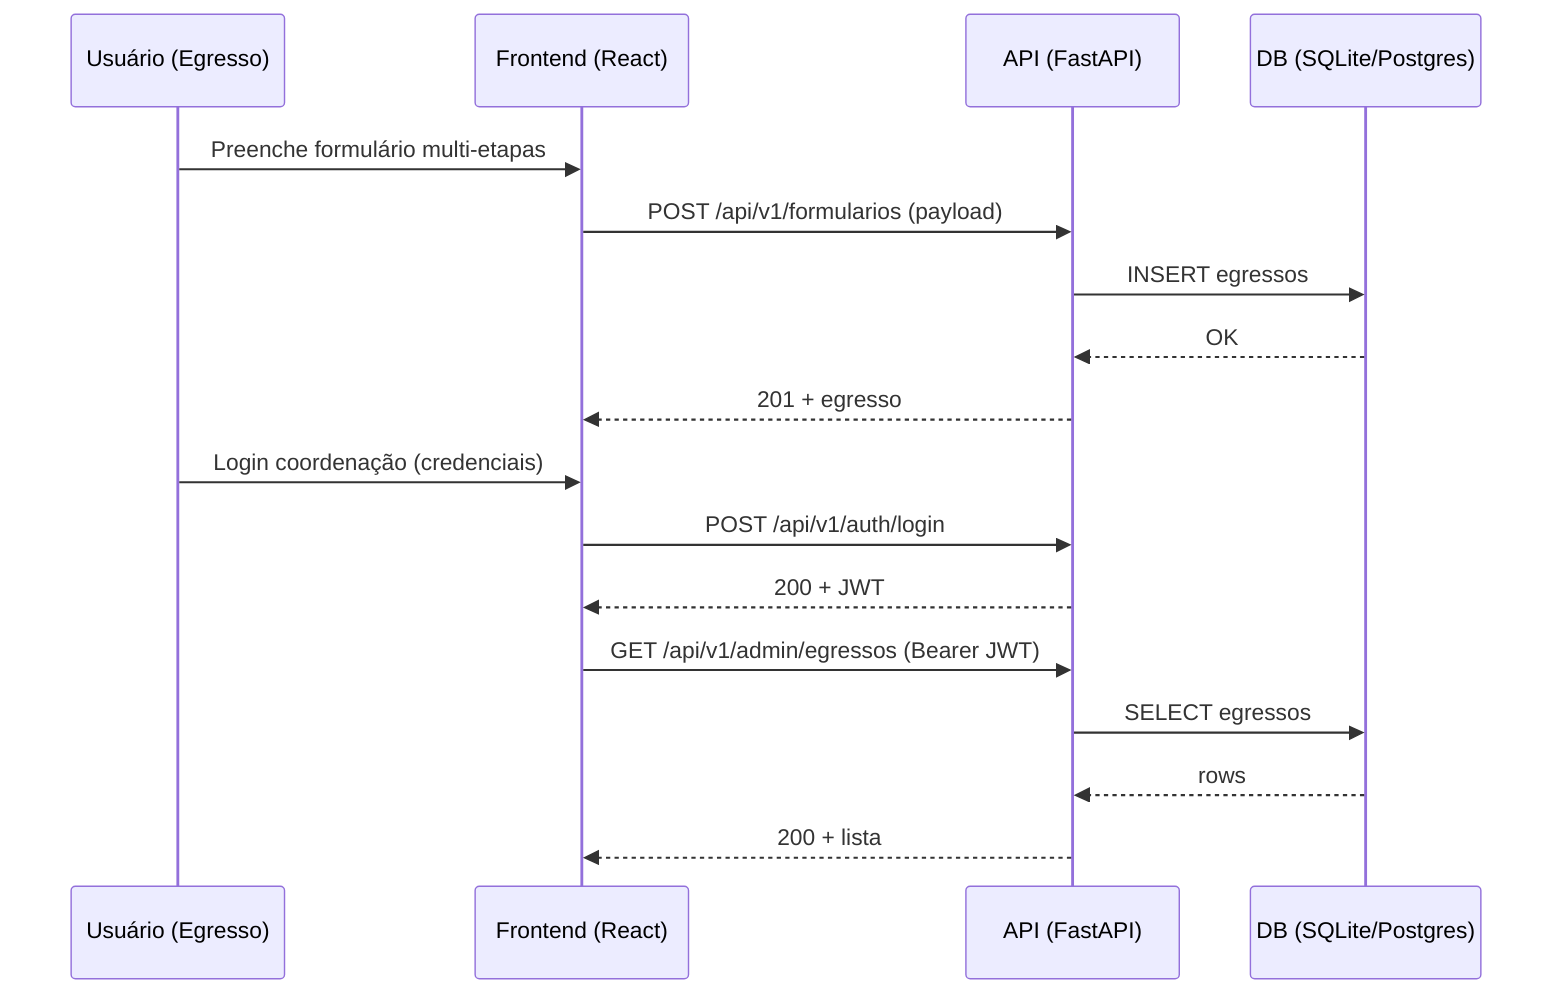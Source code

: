 sequenceDiagram
  participant U as Usuário (Egresso)
  participant F as Frontend (React)
  participant A as API (FastAPI)
  participant D as DB (SQLite/Postgres)

  U->>F: Preenche formulário multi-etapas
  F->>A: POST /api/v1/formularios (payload)
  A->>D: INSERT egressos
  D-->>A: OK
  A-->>F: 201 + egresso

  U->>F: Login coordenação (credenciais)
  F->>A: POST /api/v1/auth/login
  A-->>F: 200 + JWT

  F->>A: GET /api/v1/admin/egressos (Bearer JWT)
  A->>D: SELECT egressos
  D-->>A: rows
  A-->>F: 200 + lista